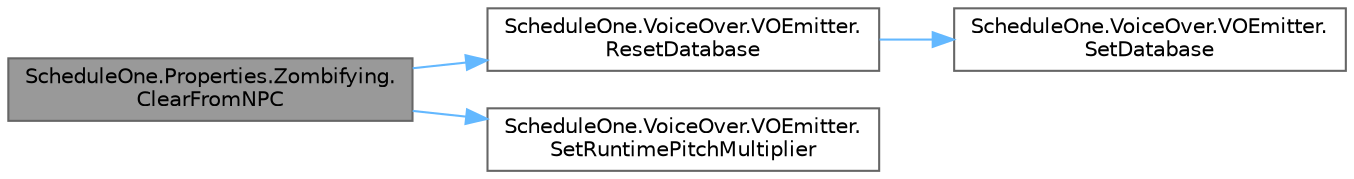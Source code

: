 digraph "ScheduleOne.Properties.Zombifying.ClearFromNPC"
{
 // LATEX_PDF_SIZE
  bgcolor="transparent";
  edge [fontname=Helvetica,fontsize=10,labelfontname=Helvetica,labelfontsize=10];
  node [fontname=Helvetica,fontsize=10,shape=box,height=0.2,width=0.4];
  rankdir="LR";
  Node1 [id="Node000001",label="ScheduleOne.Properties.Zombifying.\lClearFromNPC",height=0.2,width=0.4,color="gray40", fillcolor="grey60", style="filled", fontcolor="black",tooltip=" "];
  Node1 -> Node2 [id="edge1_Node000001_Node000002",color="steelblue1",style="solid",tooltip=" "];
  Node2 [id="Node000002",label="ScheduleOne.VoiceOver.VOEmitter.\lResetDatabase",height=0.2,width=0.4,color="grey40", fillcolor="white", style="filled",URL="$class_schedule_one_1_1_voice_over_1_1_v_o_emitter.html#ad71df189fb53c563675df356d012af01",tooltip=" "];
  Node2 -> Node3 [id="edge2_Node000002_Node000003",color="steelblue1",style="solid",tooltip=" "];
  Node3 [id="Node000003",label="ScheduleOne.VoiceOver.VOEmitter.\lSetDatabase",height=0.2,width=0.4,color="grey40", fillcolor="white", style="filled",URL="$class_schedule_one_1_1_voice_over_1_1_v_o_emitter.html#a71efb89ecda294a7edf2698ce939a19b",tooltip=" "];
  Node1 -> Node4 [id="edge3_Node000001_Node000004",color="steelblue1",style="solid",tooltip=" "];
  Node4 [id="Node000004",label="ScheduleOne.VoiceOver.VOEmitter.\lSetRuntimePitchMultiplier",height=0.2,width=0.4,color="grey40", fillcolor="white", style="filled",URL="$class_schedule_one_1_1_voice_over_1_1_v_o_emitter.html#a8f368be331a70156f6a36a266822c0e8",tooltip=" "];
}

